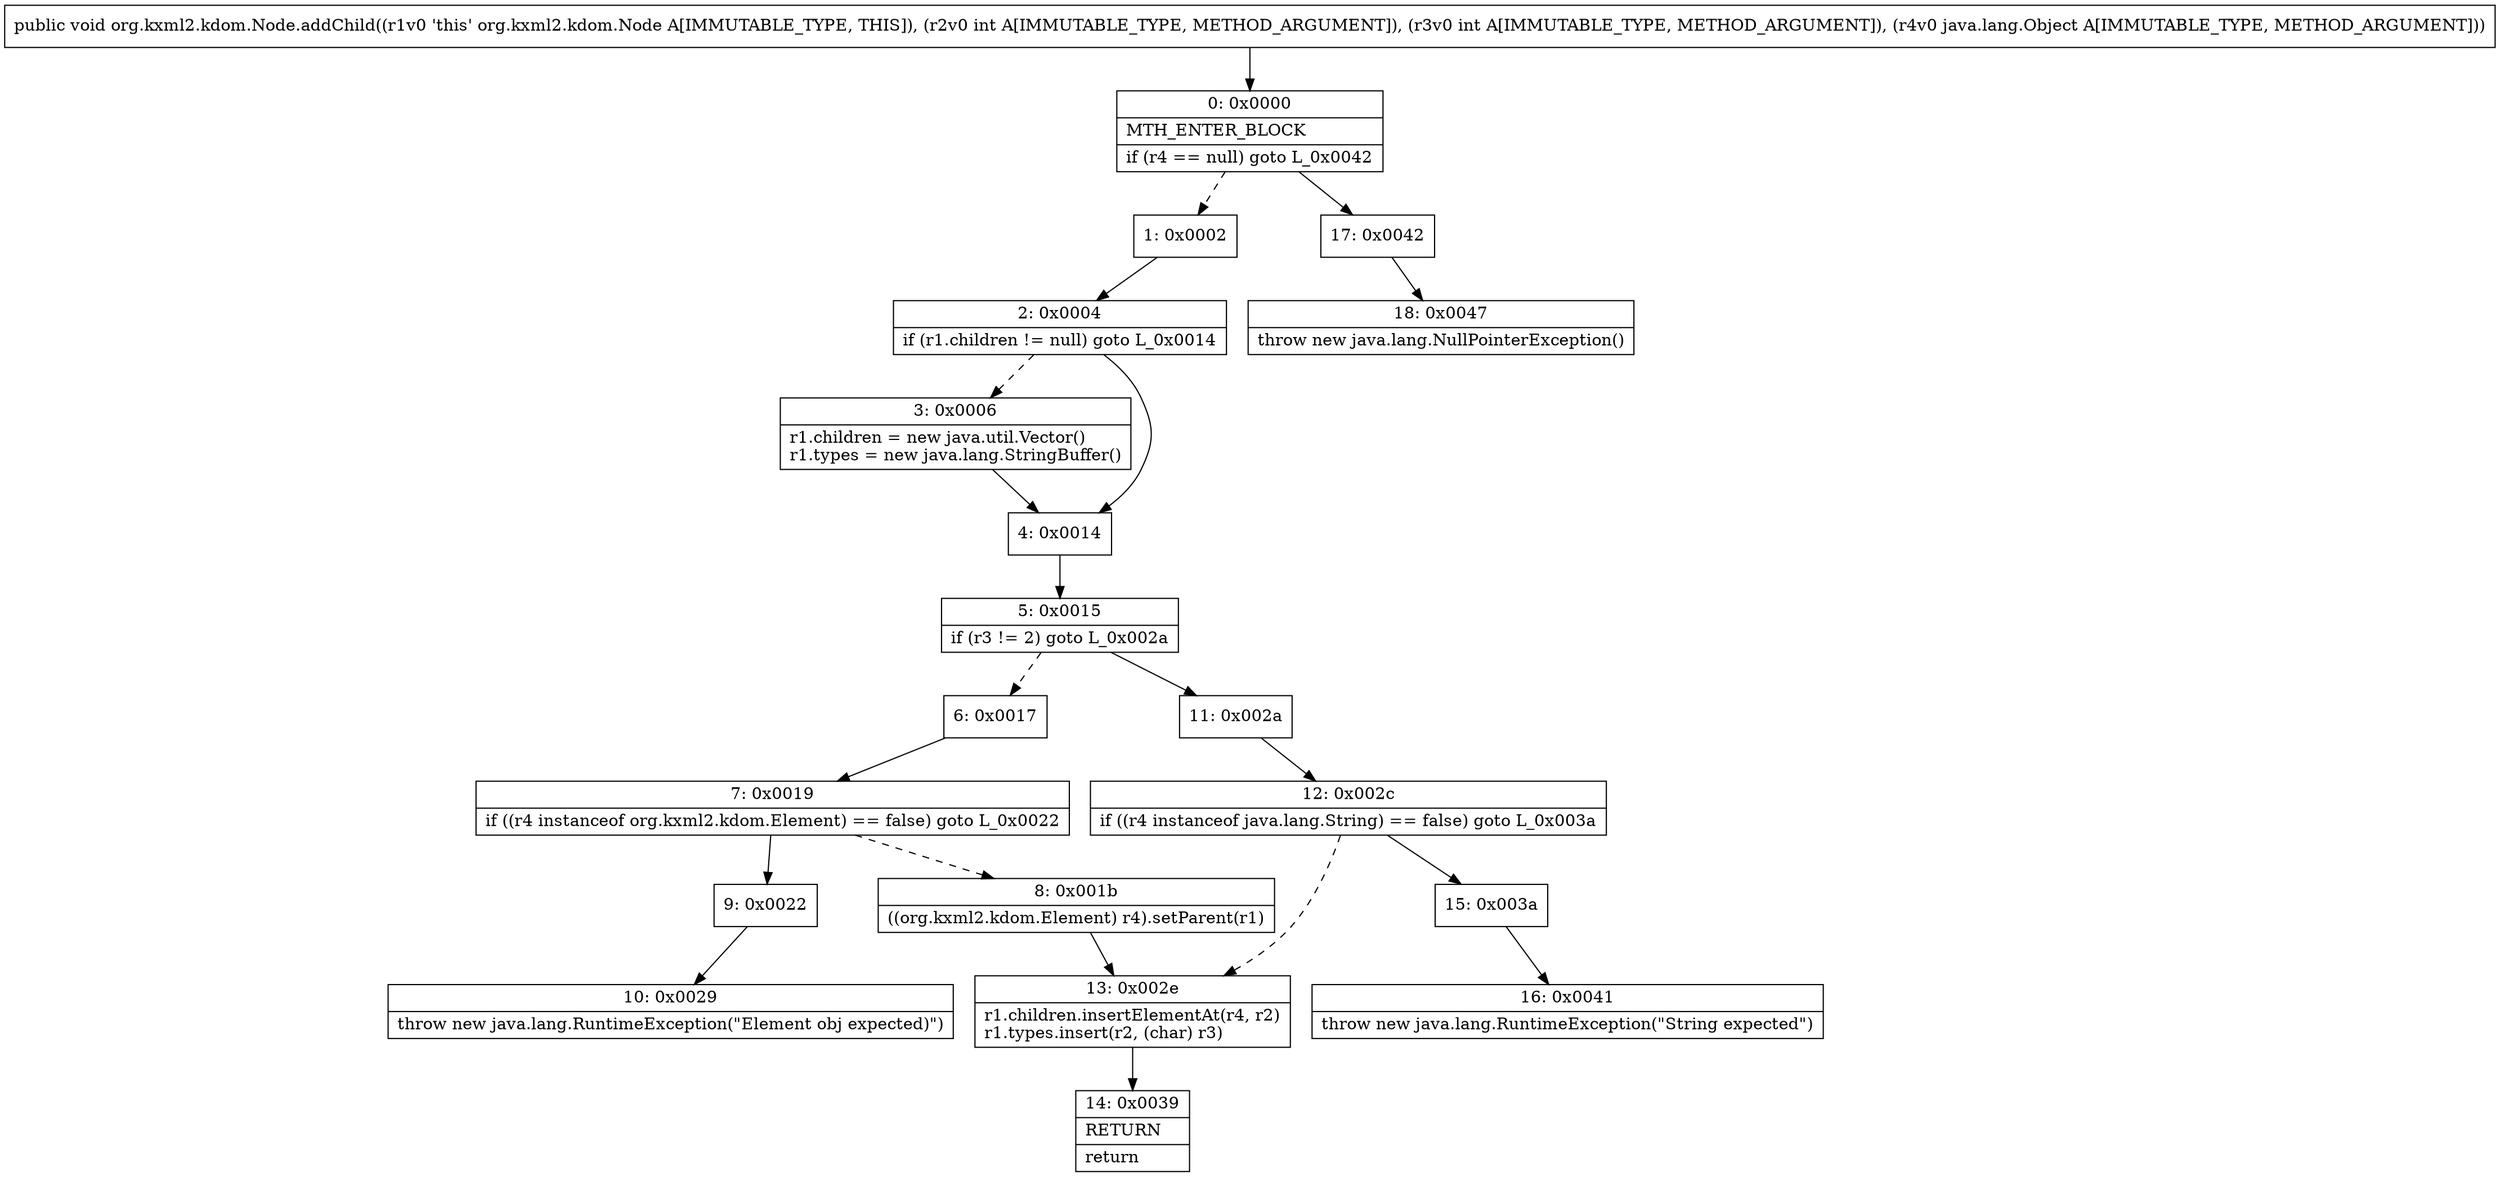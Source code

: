 digraph "CFG fororg.kxml2.kdom.Node.addChild(IILjava\/lang\/Object;)V" {
Node_0 [shape=record,label="{0\:\ 0x0000|MTH_ENTER_BLOCK\l|if (r4 == null) goto L_0x0042\l}"];
Node_1 [shape=record,label="{1\:\ 0x0002}"];
Node_2 [shape=record,label="{2\:\ 0x0004|if (r1.children != null) goto L_0x0014\l}"];
Node_3 [shape=record,label="{3\:\ 0x0006|r1.children = new java.util.Vector()\lr1.types = new java.lang.StringBuffer()\l}"];
Node_4 [shape=record,label="{4\:\ 0x0014}"];
Node_5 [shape=record,label="{5\:\ 0x0015|if (r3 != 2) goto L_0x002a\l}"];
Node_6 [shape=record,label="{6\:\ 0x0017}"];
Node_7 [shape=record,label="{7\:\ 0x0019|if ((r4 instanceof org.kxml2.kdom.Element) == false) goto L_0x0022\l}"];
Node_8 [shape=record,label="{8\:\ 0x001b|((org.kxml2.kdom.Element) r4).setParent(r1)\l}"];
Node_9 [shape=record,label="{9\:\ 0x0022}"];
Node_10 [shape=record,label="{10\:\ 0x0029|throw new java.lang.RuntimeException(\"Element obj expected)\")\l}"];
Node_11 [shape=record,label="{11\:\ 0x002a}"];
Node_12 [shape=record,label="{12\:\ 0x002c|if ((r4 instanceof java.lang.String) == false) goto L_0x003a\l}"];
Node_13 [shape=record,label="{13\:\ 0x002e|r1.children.insertElementAt(r4, r2)\lr1.types.insert(r2, (char) r3)\l}"];
Node_14 [shape=record,label="{14\:\ 0x0039|RETURN\l|return\l}"];
Node_15 [shape=record,label="{15\:\ 0x003a}"];
Node_16 [shape=record,label="{16\:\ 0x0041|throw new java.lang.RuntimeException(\"String expected\")\l}"];
Node_17 [shape=record,label="{17\:\ 0x0042}"];
Node_18 [shape=record,label="{18\:\ 0x0047|throw new java.lang.NullPointerException()\l}"];
MethodNode[shape=record,label="{public void org.kxml2.kdom.Node.addChild((r1v0 'this' org.kxml2.kdom.Node A[IMMUTABLE_TYPE, THIS]), (r2v0 int A[IMMUTABLE_TYPE, METHOD_ARGUMENT]), (r3v0 int A[IMMUTABLE_TYPE, METHOD_ARGUMENT]), (r4v0 java.lang.Object A[IMMUTABLE_TYPE, METHOD_ARGUMENT])) }"];
MethodNode -> Node_0;
Node_0 -> Node_1[style=dashed];
Node_0 -> Node_17;
Node_1 -> Node_2;
Node_2 -> Node_3[style=dashed];
Node_2 -> Node_4;
Node_3 -> Node_4;
Node_4 -> Node_5;
Node_5 -> Node_6[style=dashed];
Node_5 -> Node_11;
Node_6 -> Node_7;
Node_7 -> Node_8[style=dashed];
Node_7 -> Node_9;
Node_8 -> Node_13;
Node_9 -> Node_10;
Node_11 -> Node_12;
Node_12 -> Node_13[style=dashed];
Node_12 -> Node_15;
Node_13 -> Node_14;
Node_15 -> Node_16;
Node_17 -> Node_18;
}

